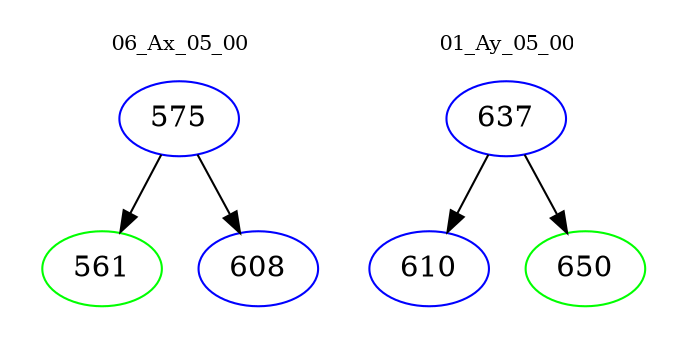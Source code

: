 digraph{
subgraph cluster_0 {
color = white
label = "06_Ax_05_00";
fontsize=10;
T0_575 [label="575", color="blue"]
T0_575 -> T0_561 [color="black"]
T0_561 [label="561", color="green"]
T0_575 -> T0_608 [color="black"]
T0_608 [label="608", color="blue"]
}
subgraph cluster_1 {
color = white
label = "01_Ay_05_00";
fontsize=10;
T1_637 [label="637", color="blue"]
T1_637 -> T1_610 [color="black"]
T1_610 [label="610", color="blue"]
T1_637 -> T1_650 [color="black"]
T1_650 [label="650", color="green"]
}
}
